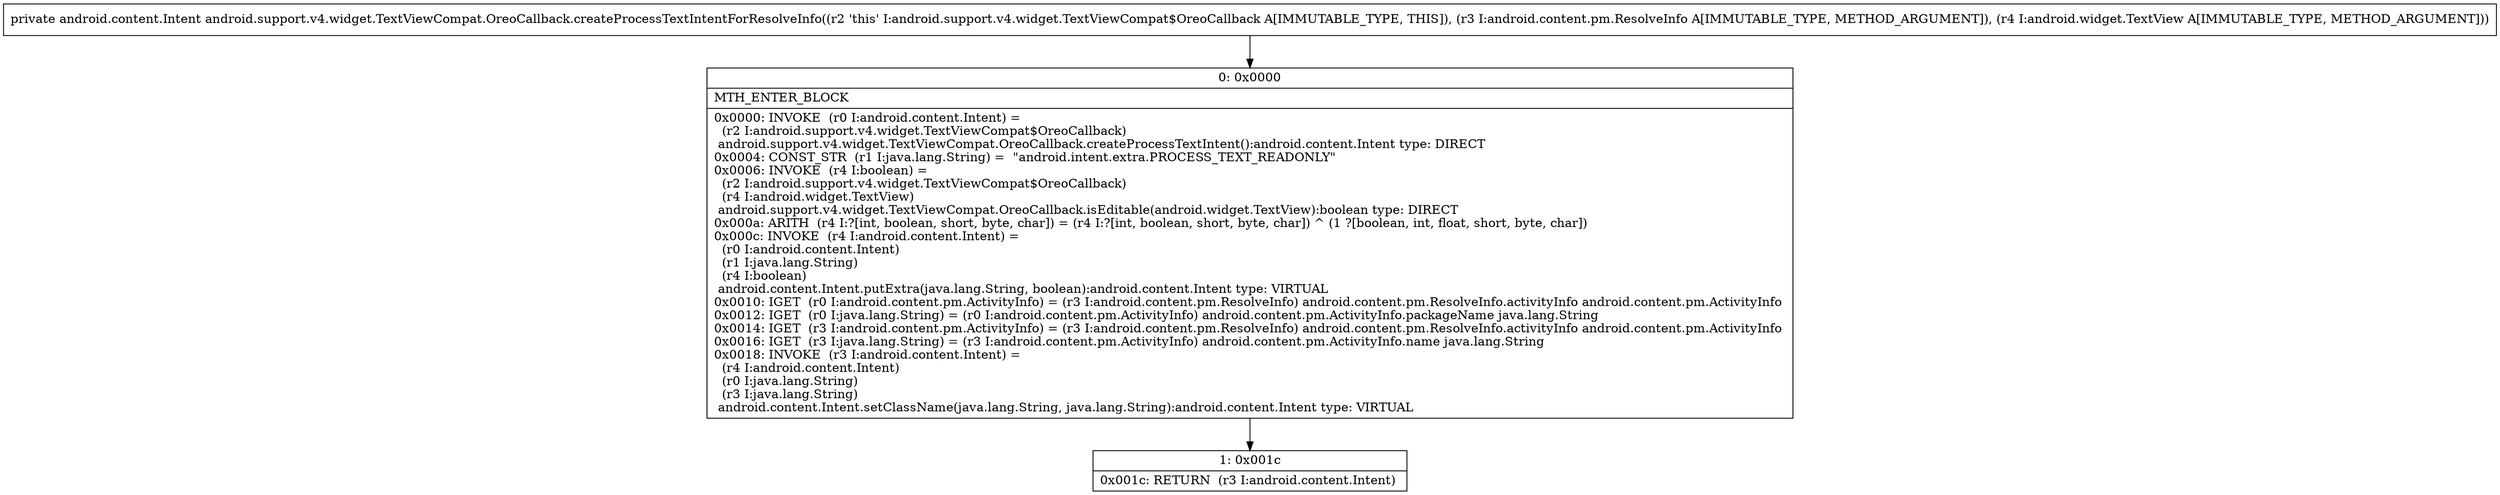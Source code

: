 digraph "CFG forandroid.support.v4.widget.TextViewCompat.OreoCallback.createProcessTextIntentForResolveInfo(Landroid\/content\/pm\/ResolveInfo;Landroid\/widget\/TextView;)Landroid\/content\/Intent;" {
Node_0 [shape=record,label="{0\:\ 0x0000|MTH_ENTER_BLOCK\l|0x0000: INVOKE  (r0 I:android.content.Intent) = \l  (r2 I:android.support.v4.widget.TextViewCompat$OreoCallback)\l android.support.v4.widget.TextViewCompat.OreoCallback.createProcessTextIntent():android.content.Intent type: DIRECT \l0x0004: CONST_STR  (r1 I:java.lang.String) =  \"android.intent.extra.PROCESS_TEXT_READONLY\" \l0x0006: INVOKE  (r4 I:boolean) = \l  (r2 I:android.support.v4.widget.TextViewCompat$OreoCallback)\l  (r4 I:android.widget.TextView)\l android.support.v4.widget.TextViewCompat.OreoCallback.isEditable(android.widget.TextView):boolean type: DIRECT \l0x000a: ARITH  (r4 I:?[int, boolean, short, byte, char]) = (r4 I:?[int, boolean, short, byte, char]) ^ (1 ?[boolean, int, float, short, byte, char]) \l0x000c: INVOKE  (r4 I:android.content.Intent) = \l  (r0 I:android.content.Intent)\l  (r1 I:java.lang.String)\l  (r4 I:boolean)\l android.content.Intent.putExtra(java.lang.String, boolean):android.content.Intent type: VIRTUAL \l0x0010: IGET  (r0 I:android.content.pm.ActivityInfo) = (r3 I:android.content.pm.ResolveInfo) android.content.pm.ResolveInfo.activityInfo android.content.pm.ActivityInfo \l0x0012: IGET  (r0 I:java.lang.String) = (r0 I:android.content.pm.ActivityInfo) android.content.pm.ActivityInfo.packageName java.lang.String \l0x0014: IGET  (r3 I:android.content.pm.ActivityInfo) = (r3 I:android.content.pm.ResolveInfo) android.content.pm.ResolveInfo.activityInfo android.content.pm.ActivityInfo \l0x0016: IGET  (r3 I:java.lang.String) = (r3 I:android.content.pm.ActivityInfo) android.content.pm.ActivityInfo.name java.lang.String \l0x0018: INVOKE  (r3 I:android.content.Intent) = \l  (r4 I:android.content.Intent)\l  (r0 I:java.lang.String)\l  (r3 I:java.lang.String)\l android.content.Intent.setClassName(java.lang.String, java.lang.String):android.content.Intent type: VIRTUAL \l}"];
Node_1 [shape=record,label="{1\:\ 0x001c|0x001c: RETURN  (r3 I:android.content.Intent) \l}"];
MethodNode[shape=record,label="{private android.content.Intent android.support.v4.widget.TextViewCompat.OreoCallback.createProcessTextIntentForResolveInfo((r2 'this' I:android.support.v4.widget.TextViewCompat$OreoCallback A[IMMUTABLE_TYPE, THIS]), (r3 I:android.content.pm.ResolveInfo A[IMMUTABLE_TYPE, METHOD_ARGUMENT]), (r4 I:android.widget.TextView A[IMMUTABLE_TYPE, METHOD_ARGUMENT])) }"];
MethodNode -> Node_0;
Node_0 -> Node_1;
}

